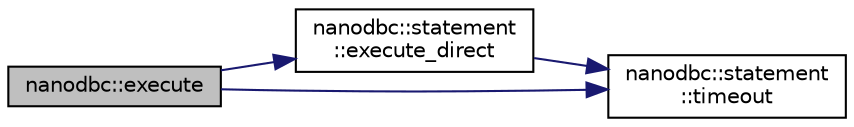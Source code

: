digraph "nanodbc::execute"
{
 // LATEX_PDF_SIZE
  edge [fontname="Helvetica",fontsize="10",labelfontname="Helvetica",labelfontsize="10"];
  node [fontname="Helvetica",fontsize="10",shape=record];
  rankdir="LR";
  Node0 [label="nanodbc::execute",height=0.2,width=0.4,color="black", fillcolor="grey75", style="filled", fontcolor="black",tooltip="Immediately opens, prepares, and executes the given query directly on the given connection."];
  Node0 -> Node1 [color="midnightblue",fontsize="10",style="solid",fontname="Helvetica"];
  Node1 [label="nanodbc::statement\l::execute_direct",height=0.2,width=0.4,color="black", fillcolor="white", style="filled",URL="$classnanodbc_1_1statement.html#af070dc29a840854e261bda5761318cf0",tooltip="Opens, prepares, and executes the given query directly on the given connection."];
  Node1 -> Node2 [color="midnightblue",fontsize="10",style="solid",fontname="Helvetica"];
  Node2 [label="nanodbc::statement\l::timeout",height=0.2,width=0.4,color="black", fillcolor="white", style="filled",URL="$classnanodbc_1_1statement.html#adbd1acbbdcc529dc668bfef341593573",tooltip="Sets the number in seconds before query timeout. Default is 0 indicating no timeout."];
  Node0 -> Node2 [color="midnightblue",fontsize="10",style="solid",fontname="Helvetica"];
}
